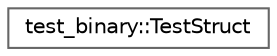 digraph "类继承关系图"
{
 // LATEX_PDF_SIZE
  bgcolor="transparent";
  edge [fontname=Helvetica,fontsize=10,labelfontname=Helvetica,labelfontsize=10];
  node [fontname=Helvetica,fontsize=10,shape=box,height=0.2,width=0.4];
  rankdir="LR";
  Node0 [id="Node000000",label="test_binary::TestStruct",height=0.2,width=0.4,color="grey40", fillcolor="white", style="filled",URL="$structtest__binary_1_1_test_struct.html",tooltip=" "];
}
